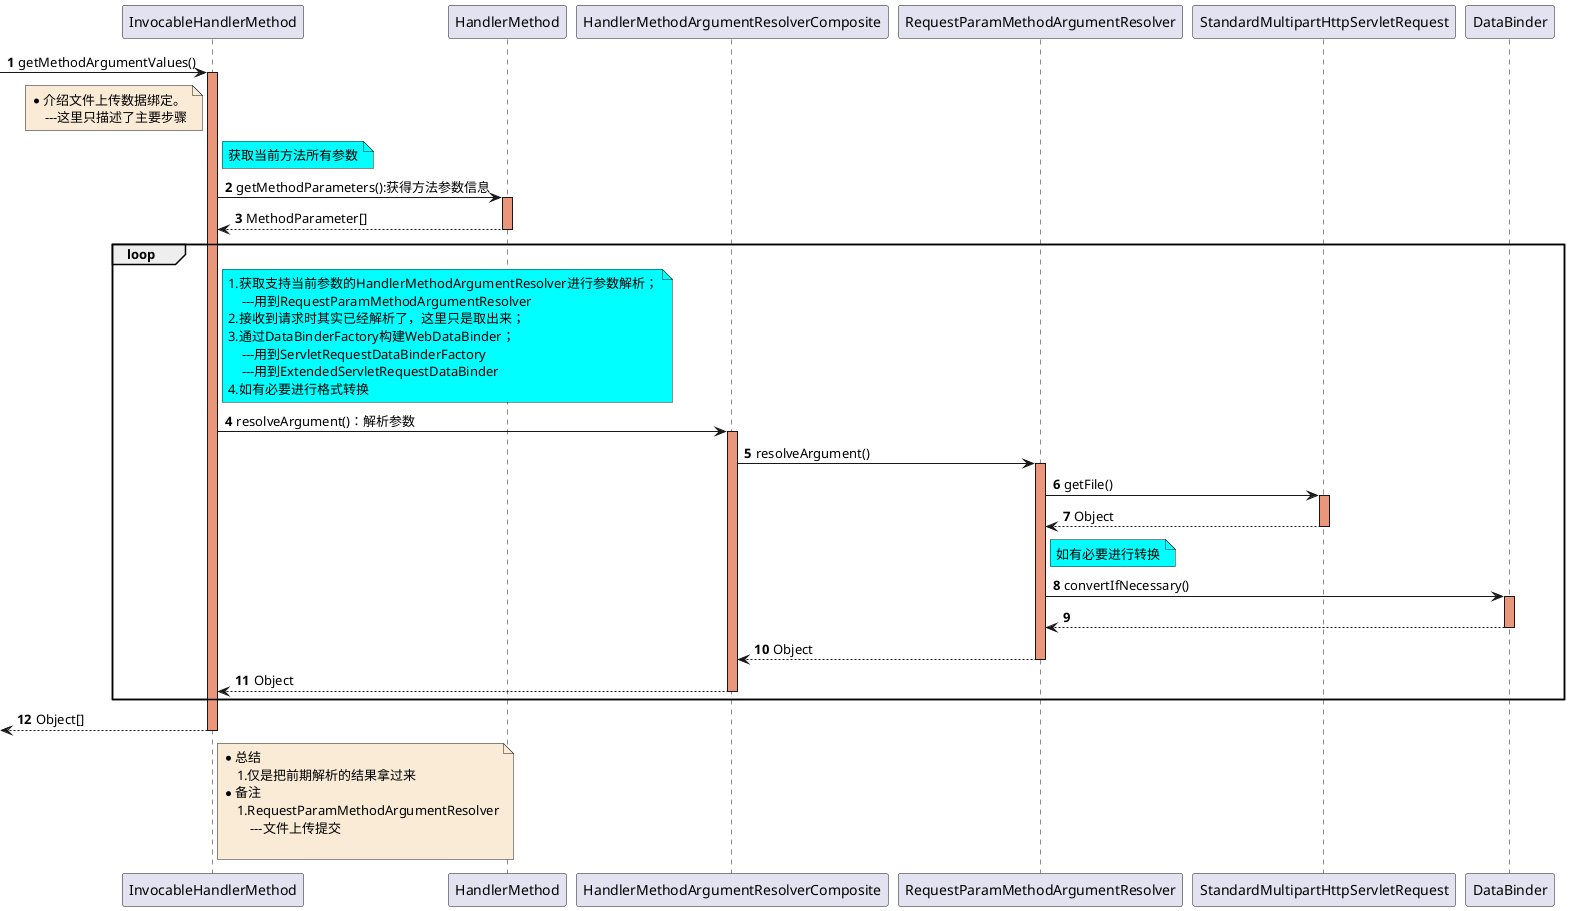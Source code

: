 @startuml
autonumber

-> InvocableHandlerMethod: getMethodArgumentValues()
activate InvocableHandlerMethod #DarkSalmon

    note left of InvocableHandlerMethod #FAEBD7
        *介绍文件上传数据绑定。
            ---这里只描述了主要步骤
    end note

    note right of InvocableHandlerMethod #aqua
        获取当前方法所有参数
    end note

    InvocableHandlerMethod -> HandlerMethod : getMethodParameters():获得方法参数信息
    activate HandlerMethod #DarkSalmon
    HandlerMethod --> InvocableHandlerMethod : MethodParameter[]
    deactivate HandlerMethod

    loop
        note right of InvocableHandlerMethod #aqua
            1.获取支持当前参数的HandlerMethodArgumentResolver进行参数解析；
                ---用到RequestParamMethodArgumentResolver
            2.接收到请求时其实已经解析了，这里只是取出来；
            3.通过DataBinderFactory构建WebDataBinder；
                ---用到ServletRequestDataBinderFactory
                ---用到ExtendedServletRequestDataBinder
            4.如有必要进行格式转换
        end note


        InvocableHandlerMethod -> HandlerMethodArgumentResolverComposite: resolveArgument()：解析参数
        activate HandlerMethodArgumentResolverComposite #DarkSalmon

            HandlerMethodArgumentResolverComposite -> RequestParamMethodArgumentResolver: resolveArgument()
            activate RequestParamMethodArgumentResolver #DarkSalmon

                RequestParamMethodArgumentResolver -> StandardMultipartHttpServletRequest: getFile()
                activate StandardMultipartHttpServletRequest #DarkSalmon



                StandardMultipartHttpServletRequest --> RequestParamMethodArgumentResolver : Object
                deactivate StandardMultipartHttpServletRequest

                note right of RequestParamMethodArgumentResolver #aqua
                   如有必要进行转换
                end note
                RequestParamMethodArgumentResolver -> DataBinder : convertIfNecessary()
                activate DataBinder #DarkSalmon
                DataBinder --> RequestParamMethodArgumentResolver
                deactivate DataBinder

            RequestParamMethodArgumentResolver --> HandlerMethodArgumentResolverComposite : Object
            deactivate RequestParamMethodArgumentResolver

        HandlerMethodArgumentResolverComposite --> InvocableHandlerMethod : Object
        deactivate HandlerMethodArgumentResolverComposite


    end

   
<-- InvocableHandlerMethod : Object[]
deactivate InvocableHandlerMethod

note right of InvocableHandlerMethod #FAEBD7
    *总结
        1.仅是把前期解析的结果拿过来
    *备注
        1.RequestParamMethodArgumentResolver
            ---文件上传提交

end note

@enduml